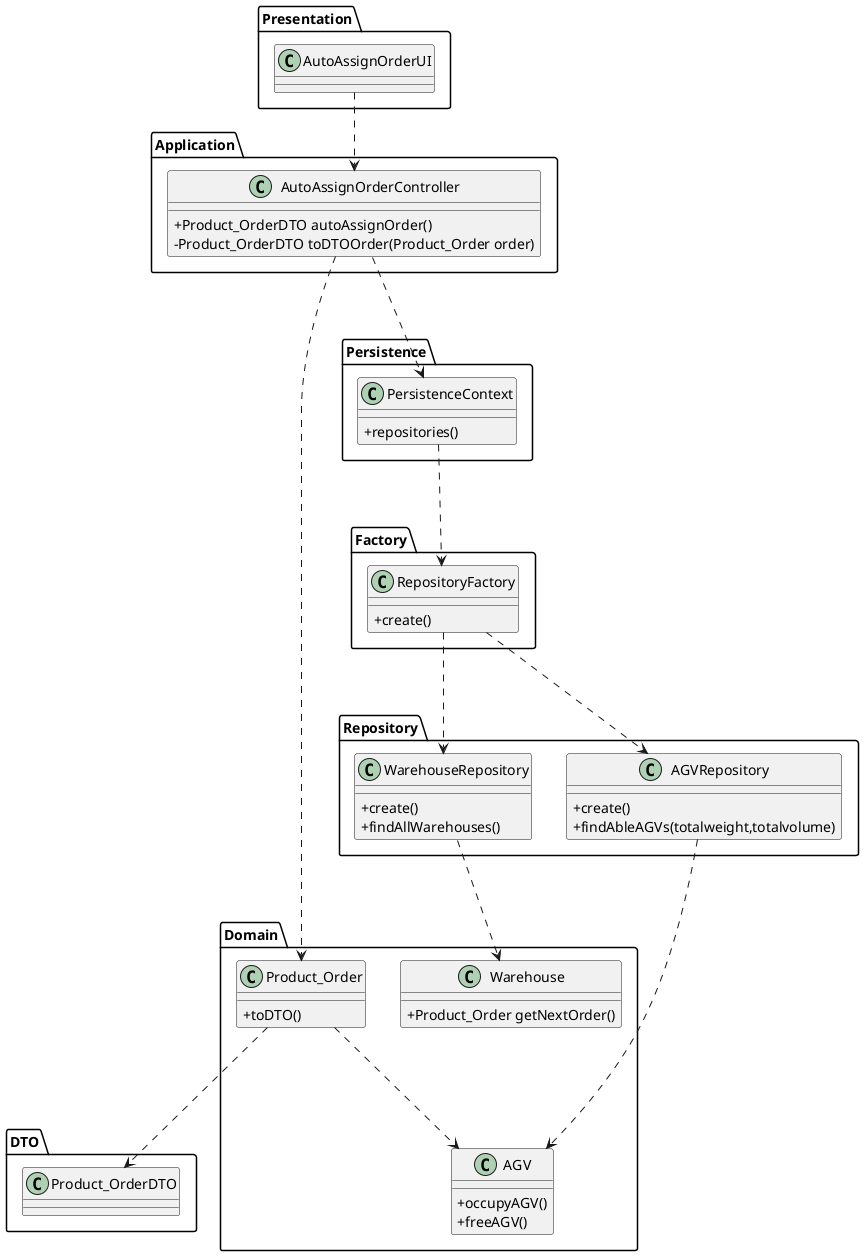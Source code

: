 @startuml
skinparam classAttributeIconSize 0

package "Presentation"{
class AutoAssignOrderUI
}

package "Application"{
class AutoAssignOrderController{
+Product_OrderDTO autoAssignOrder()
-Product_OrderDTO toDTOOrder(Product_Order order)
}
}

package "DTO"{
class Product_OrderDTO{
}
}


package "Domain"{
class AGV{
+occupyAGV()
+freeAGV()
}
class Product_Order{
+toDTO()
}
class Warehouse{
+Product_Order getNextOrder()
}
}


package "Persistence"{
class PersistenceContext{
+repositories()
}
}

package "Factory"{
class RepositoryFactory{
+create()
}
}

package "Repository"{
class WarehouseRepository{
+create()
+findAllWarehouses()
}
class AGVRepository{
+create()
+findAbleAGVs(totalweight,totalvolume)
}
}
AutoAssignOrderUI .-> AutoAssignOrderController
AutoAssignOrderController .--> PersistenceContext
PersistenceContext .--> RepositoryFactory
RepositoryFactory .--> WarehouseRepository
RepositoryFactory .--> AGVRepository
WarehouseRepository .--> Warehouse
AGVRepository .--> AGV
AutoAssignOrderController .--> Product_Order
Product_Order .--> AGV
Product_Order .--> Product_OrderDTO

@enduml